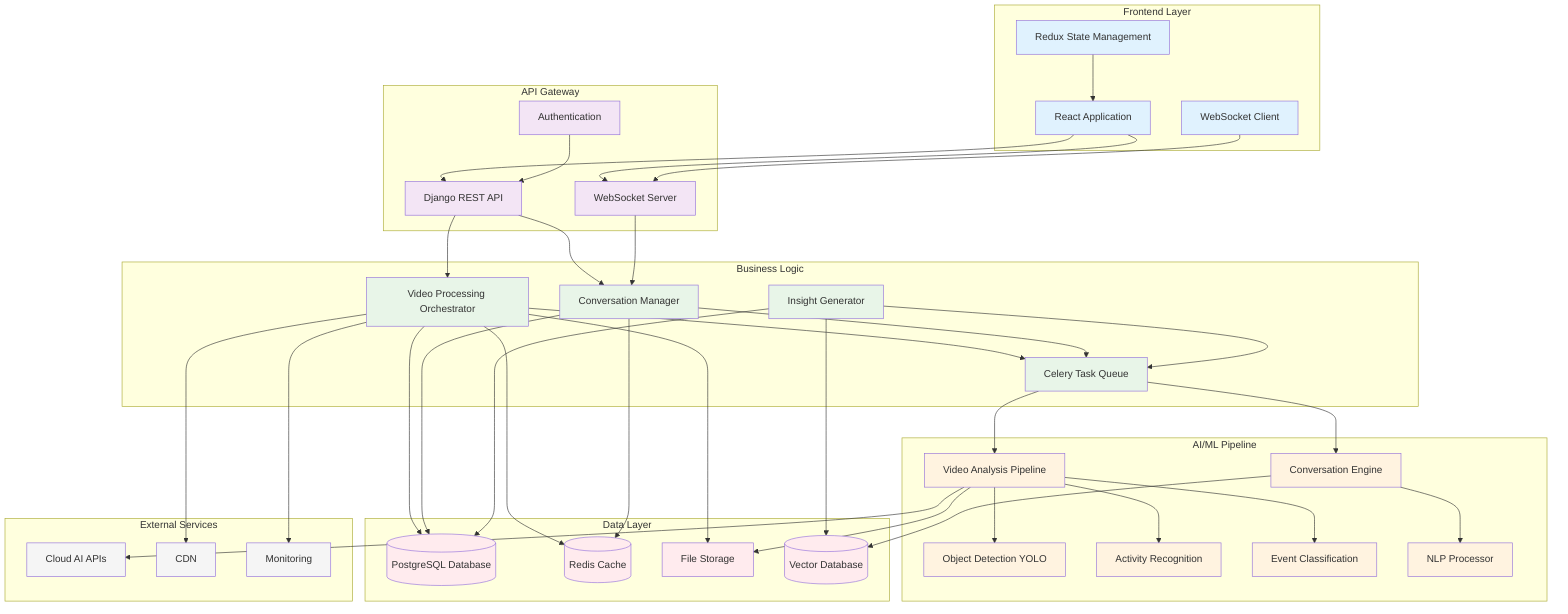 graph TB
    subgraph "Frontend Layer"
        A[React Application]
        B[Redux State Management]
        C[WebSocket Client]
    end
    
    subgraph "API Gateway"
        D[Django REST API]
        E[WebSocket Server]
        F[Authentication]
    end
    
    subgraph "Business Logic"
        G[Video Processing Orchestrator]
        H[Conversation Manager]
        I[Insight Generator]
        J[Celery Task Queue]
    end
    
    subgraph "AI/ML Pipeline"
        K[Video Analysis Pipeline]
        L[Object Detection YOLO]
        M[Activity Recognition]
        N[Event Classification]
        O[Conversation Engine]
        P[NLP Processor]
    end
    
    subgraph "Data Layer"
        Q[(PostgreSQL Database)]
        R[(Redis Cache)]
        S[File Storage]
        T[(Vector Database)]
    end
    
    subgraph "External Services"
        U[Cloud AI APIs]
        V[CDN]
        W[Monitoring]
    end
    
    A --> D
    A --> E
    B --> A
    C --> E
    
    D --> G
    D --> H
    E --> H
    F --> D
    
    G --> J
    H --> J
    I --> J
    
    J --> K
    J --> O
    K --> L
    K --> M
    K --> N
    O --> P
    
    G --> Q
    H --> Q
    I --> Q
    G --> R
    H --> R
    G --> S
    K --> S
    O --> T
    I --> T
    
    K --> U
    G --> V
    G --> W
    
    classDef frontend fill:#e0f2fe
    classDef api fill:#f3e5f5
    classDef business fill:#e8f5e8
    classDef ai fill:#fff3e0
    classDef data fill:#ffebee
    classDef external fill:#f5f5f5
    
    class A,B,C frontend
    class D,E,F api
    class G,H,I,J business
    class K,L,M,N,O,P ai
    class Q,R,S,T data
    class U,V,W external